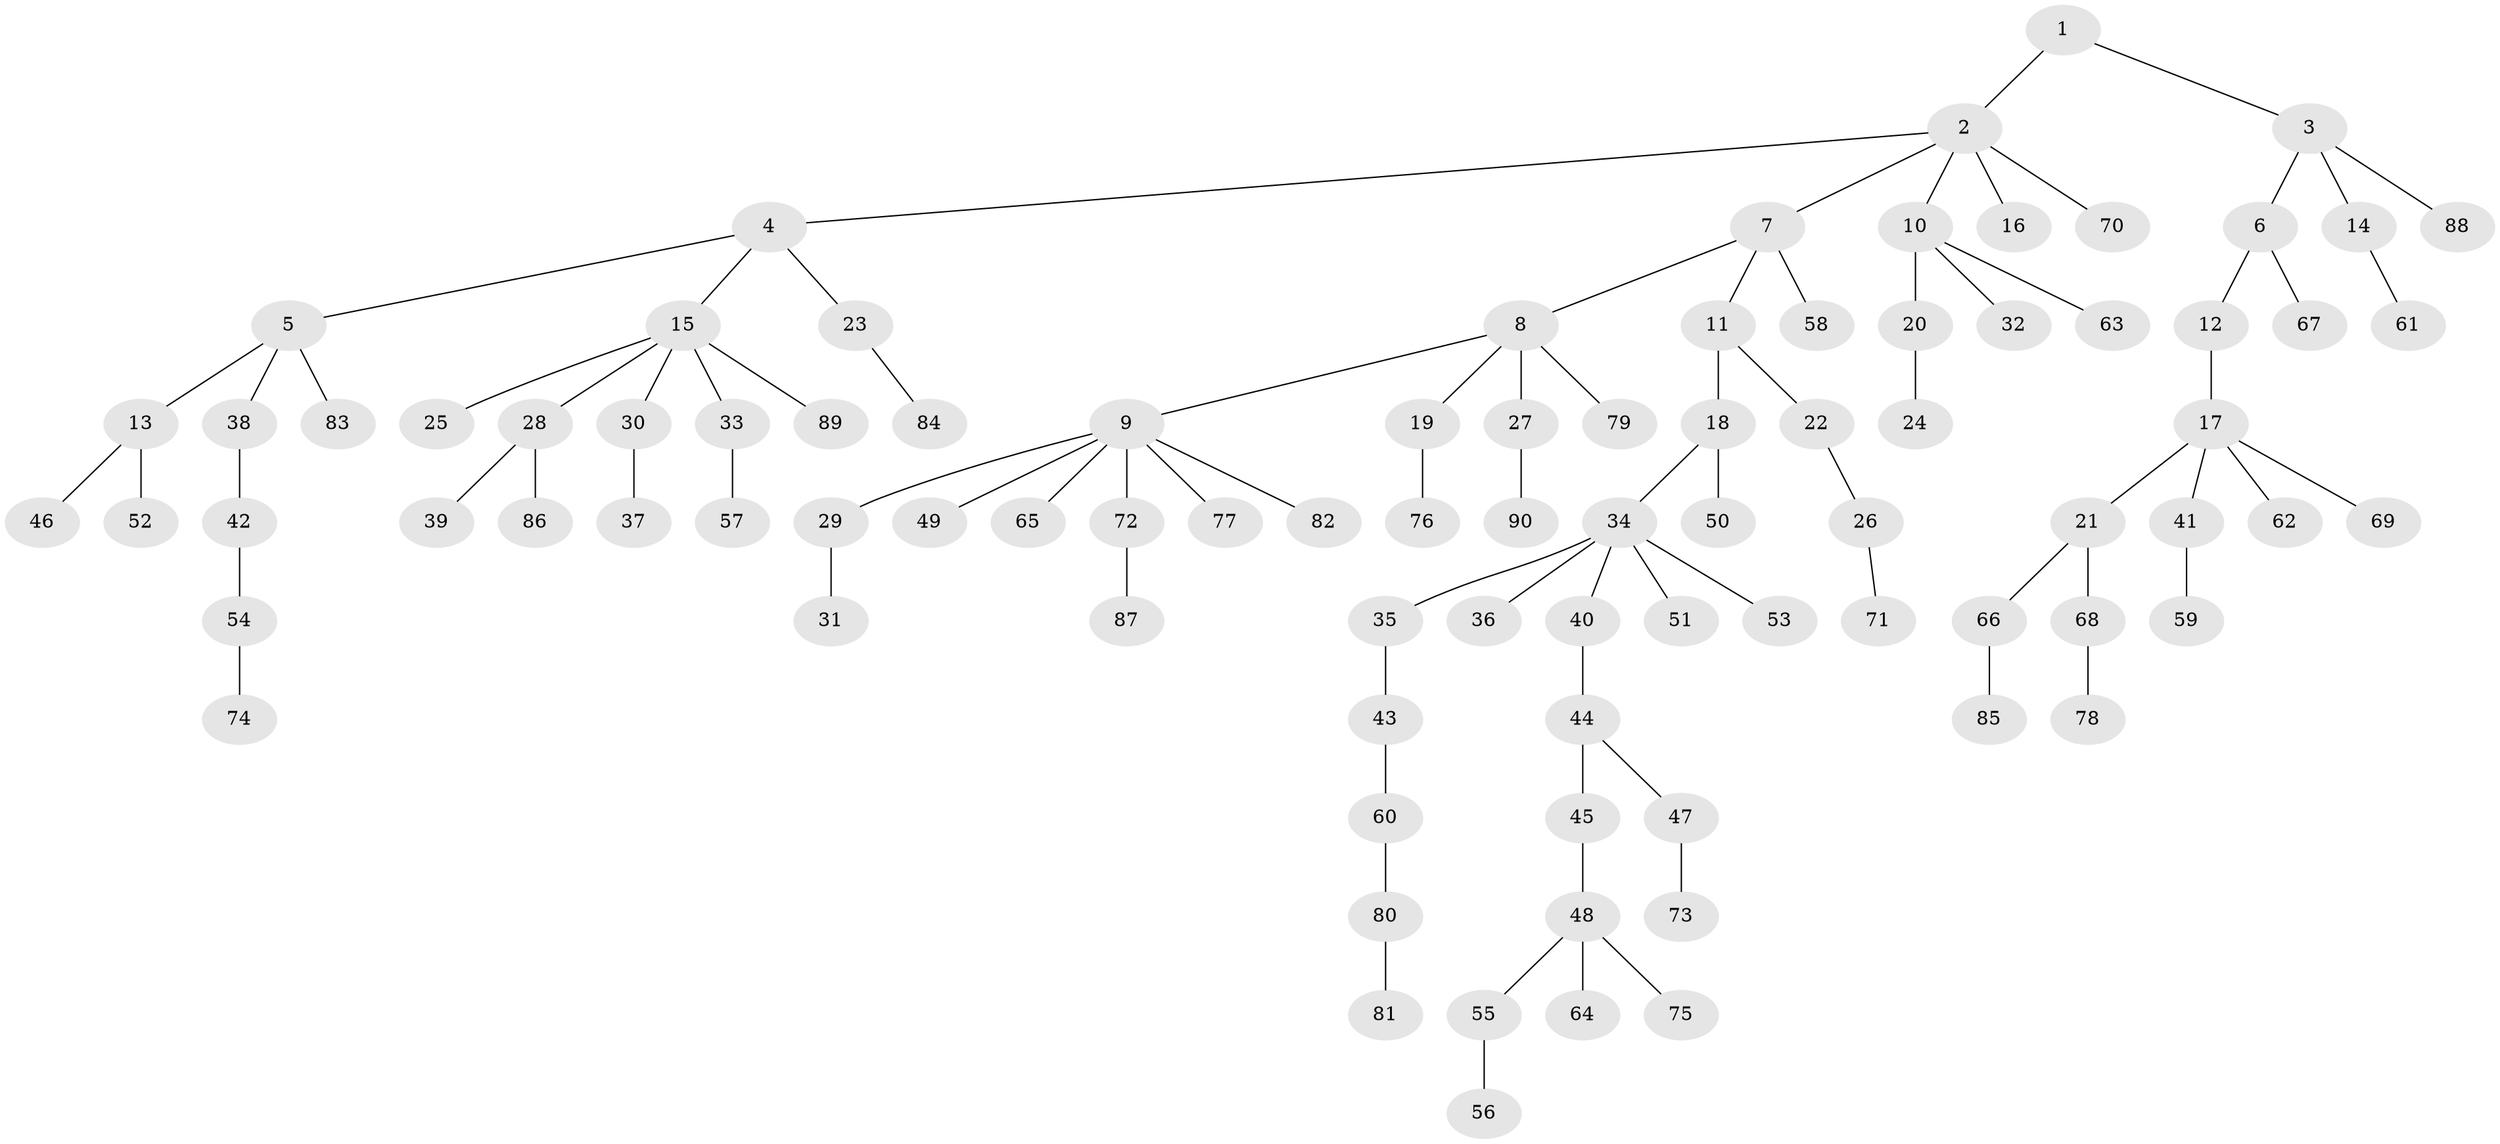 // coarse degree distribution, {2: 0.1694915254237288, 5: 0.0847457627118644, 8: 0.01694915254237288, 3: 0.06779661016949153, 10: 0.01694915254237288, 1: 0.6271186440677966, 4: 0.01694915254237288}
// Generated by graph-tools (version 1.1) at 2025/42/03/06/25 10:42:04]
// undirected, 90 vertices, 89 edges
graph export_dot {
graph [start="1"]
  node [color=gray90,style=filled];
  1;
  2;
  3;
  4;
  5;
  6;
  7;
  8;
  9;
  10;
  11;
  12;
  13;
  14;
  15;
  16;
  17;
  18;
  19;
  20;
  21;
  22;
  23;
  24;
  25;
  26;
  27;
  28;
  29;
  30;
  31;
  32;
  33;
  34;
  35;
  36;
  37;
  38;
  39;
  40;
  41;
  42;
  43;
  44;
  45;
  46;
  47;
  48;
  49;
  50;
  51;
  52;
  53;
  54;
  55;
  56;
  57;
  58;
  59;
  60;
  61;
  62;
  63;
  64;
  65;
  66;
  67;
  68;
  69;
  70;
  71;
  72;
  73;
  74;
  75;
  76;
  77;
  78;
  79;
  80;
  81;
  82;
  83;
  84;
  85;
  86;
  87;
  88;
  89;
  90;
  1 -- 2;
  1 -- 3;
  2 -- 4;
  2 -- 7;
  2 -- 10;
  2 -- 16;
  2 -- 70;
  3 -- 6;
  3 -- 14;
  3 -- 88;
  4 -- 5;
  4 -- 15;
  4 -- 23;
  5 -- 13;
  5 -- 38;
  5 -- 83;
  6 -- 12;
  6 -- 67;
  7 -- 8;
  7 -- 11;
  7 -- 58;
  8 -- 9;
  8 -- 19;
  8 -- 27;
  8 -- 79;
  9 -- 29;
  9 -- 49;
  9 -- 65;
  9 -- 72;
  9 -- 77;
  9 -- 82;
  10 -- 20;
  10 -- 32;
  10 -- 63;
  11 -- 18;
  11 -- 22;
  12 -- 17;
  13 -- 46;
  13 -- 52;
  14 -- 61;
  15 -- 25;
  15 -- 28;
  15 -- 30;
  15 -- 33;
  15 -- 89;
  17 -- 21;
  17 -- 41;
  17 -- 62;
  17 -- 69;
  18 -- 34;
  18 -- 50;
  19 -- 76;
  20 -- 24;
  21 -- 66;
  21 -- 68;
  22 -- 26;
  23 -- 84;
  26 -- 71;
  27 -- 90;
  28 -- 39;
  28 -- 86;
  29 -- 31;
  30 -- 37;
  33 -- 57;
  34 -- 35;
  34 -- 36;
  34 -- 40;
  34 -- 51;
  34 -- 53;
  35 -- 43;
  38 -- 42;
  40 -- 44;
  41 -- 59;
  42 -- 54;
  43 -- 60;
  44 -- 45;
  44 -- 47;
  45 -- 48;
  47 -- 73;
  48 -- 55;
  48 -- 64;
  48 -- 75;
  54 -- 74;
  55 -- 56;
  60 -- 80;
  66 -- 85;
  68 -- 78;
  72 -- 87;
  80 -- 81;
}
